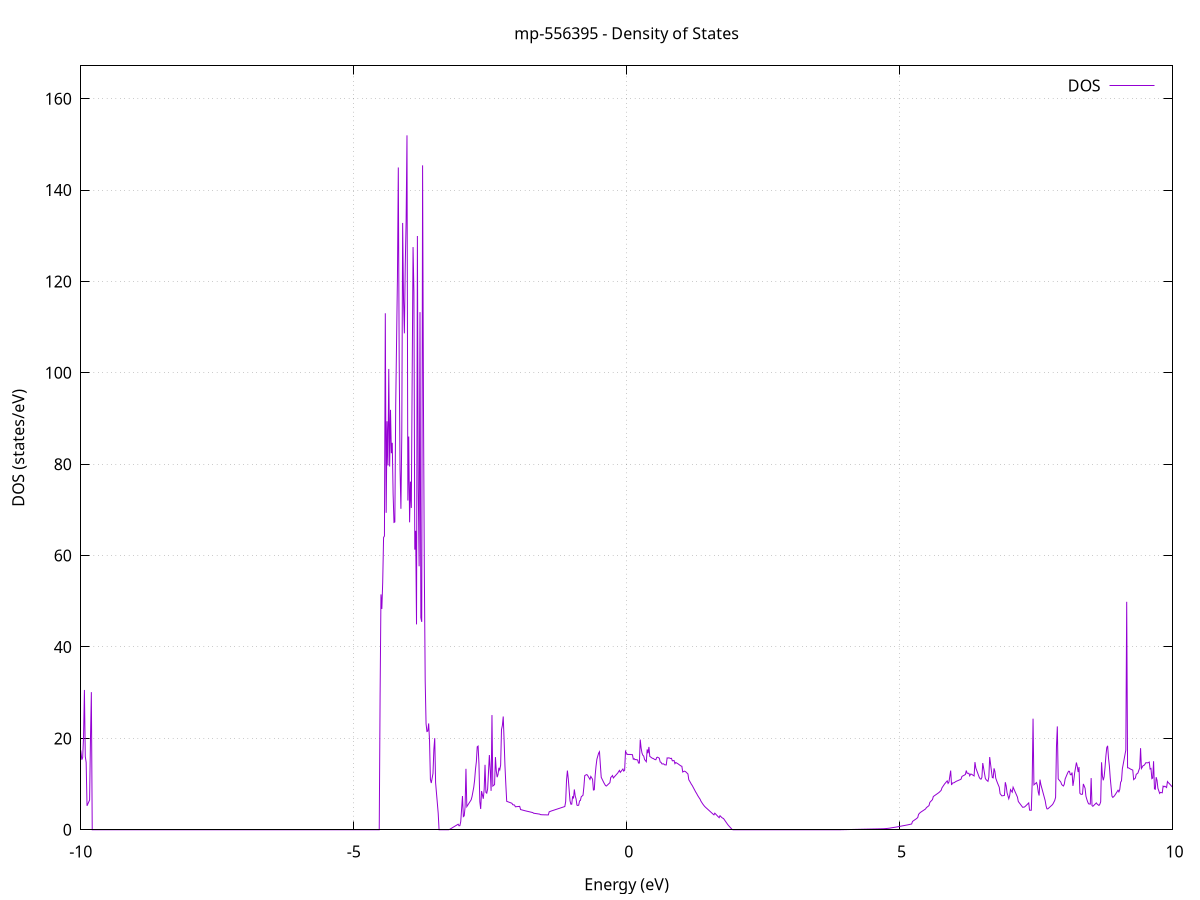 set title 'mp-556395 - Density of States'
set xlabel 'Energy (eV)'
set ylabel 'DOS (states/eV)'
set grid
set xrange [-10:10]
set yrange [0:167.176]
set xzeroaxis lt -1
set terminal png size 800,600
set output 'mp-556395_dos_gnuplot.png'
plot '-' using 1:2 with lines title 'DOS'
-12.602400 0.000000
-12.586500 0.000000
-12.570600 0.000000
-12.554700 0.000000
-12.538900 0.000000
-12.523000 0.000000
-12.507100 0.000000
-12.491200 0.000000
-12.475300 0.000000
-12.459400 0.000000
-12.443500 0.000000
-12.427700 0.000000
-12.411800 0.000000
-12.395900 0.000000
-12.380000 0.000000
-12.364100 0.000000
-12.348200 0.000000
-12.332300 0.000000
-12.316500 0.000000
-12.300600 0.000000
-12.284700 0.000000
-12.268800 0.000000
-12.252900 0.000000
-12.237000 0.000000
-12.221100 0.000000
-12.205300 0.000000
-12.189400 0.000000
-12.173500 0.000000
-12.157600 0.000000
-12.141700 0.000000
-12.125800 0.000000
-12.109900 0.000000
-12.094100 0.000000
-12.078200 0.000000
-12.062300 0.000000
-12.046400 0.000000
-12.030500 0.000000
-12.014600 0.000000
-11.998700 0.000000
-11.982900 0.000000
-11.967000 0.000000
-11.951100 0.000000
-11.935200 0.000000
-11.919300 0.000000
-11.903400 0.000000
-11.887500 0.000000
-11.871700 0.000000
-11.855800 0.000000
-11.839900 0.000000
-11.824000 0.000000
-11.808100 0.000000
-11.792200 0.000000
-11.776300 0.000000
-11.760500 0.000000
-11.744600 0.000000
-11.728700 0.000000
-11.712800 0.000000
-11.696900 0.000000
-11.681000 0.000000
-11.665100 0.000000
-11.649300 0.000000
-11.633400 0.000000
-11.617500 0.000000
-11.601600 0.000000
-11.585700 0.000000
-11.569800 0.000000
-11.553900 0.000000
-11.538100 0.000000
-11.522200 0.000000
-11.506300 0.000000
-11.490400 0.000000
-11.474500 0.000000
-11.458600 0.000000
-11.442700 0.000000
-11.426900 0.000000
-11.411000 0.000000
-11.395100 0.000000
-11.379200 0.000000
-11.363300 0.000000
-11.347400 0.000000
-11.331500 0.000000
-11.315700 0.000000
-11.299800 0.000000
-11.283900 0.000000
-11.268000 0.000000
-11.252100 0.000000
-11.236200 0.000000
-11.220300 0.000000
-11.204500 0.000000
-11.188600 0.000000
-11.172700 0.000000
-11.156800 0.021900
-11.140900 0.262800
-11.125000 0.503600
-11.109100 0.744500
-11.093300 0.985300
-11.077400 1.226200
-11.061500 1.467000
-11.045600 1.707900
-11.029700 1.081800
-11.013800 1.112000
-10.997900 1.326400
-10.982100 1.619000
-10.966200 1.911500
-10.950300 2.204100
-10.934400 2.496700
-10.918500 2.891700
-10.902600 3.442200
-10.886700 3.110000
-10.870900 3.432200
-10.855000 3.754400
-10.839100 4.076700
-10.823200 4.398900
-10.807300 4.721100
-10.791400 4.020200
-10.775500 4.109100
-10.759700 4.197900
-10.743800 4.286800
-10.727900 4.375600
-10.712000 4.464500
-10.696100 4.562600
-10.680200 4.893200
-10.664300 5.686100
-10.648500 6.487800
-10.632600 7.289500
-10.616700 8.091200
-10.600800 8.892900
-10.584900 8.700000
-10.569000 8.163200
-10.553100 8.377800
-10.537300 8.592400
-10.521400 8.806900
-10.505500 9.021500
-10.489600 9.237300
-10.473700 9.461300
-10.457800 10.011100
-10.441900 10.456500
-10.426100 10.901900
-10.410200 11.347300
-10.394300 11.926500
-10.378400 13.045800
-10.362500 15.788300
-10.346600 16.943500
-10.330700 18.138200
-10.314900 18.094500
-10.299000 18.791500
-10.283100 19.489400
-10.267200 21.247800
-10.251300 21.585600
-10.235400 22.505500
-10.219500 23.425300
-10.203700 19.197900
-10.187800 22.631300
-10.171900 23.892200
-10.156000 25.602100
-10.140100 20.900600
-10.124200 25.322700
-10.108300 28.472200
-10.092500 34.049300
-10.076600 25.725900
-10.060700 30.725700
-10.044800 26.131400
-10.028900 25.339500
-10.013000 18.827900
-9.997100 17.077500
-9.981300 15.327100
-9.965400 15.793700
-9.949500 20.290200
-9.933600 30.604500
-9.917700 16.037600
-9.901800 14.755300
-9.885900 5.240900
-9.870100 5.668700
-9.854200 6.096500
-9.838300 6.524300
-9.822400 20.146200
-9.806500 30.126100
-9.790600 0.000000
-9.774700 0.000000
-9.758900 0.000000
-9.743000 0.000000
-9.727100 0.000000
-9.711200 0.000000
-9.695300 0.000000
-9.679400 0.000000
-9.663500 0.000000
-9.647700 0.000000
-9.631800 0.000000
-9.615900 0.000000
-9.600000 0.000000
-9.584100 0.000000
-9.568200 0.000000
-9.552300 0.000000
-9.536500 0.000000
-9.520600 0.000000
-9.504700 0.000000
-9.488800 0.000000
-9.472900 0.000000
-9.457000 0.000000
-9.441100 0.000000
-9.425300 0.000000
-9.409400 0.000000
-9.393500 0.000000
-9.377600 0.000000
-9.361700 0.000000
-9.345800 0.000000
-9.329900 0.000000
-9.314100 0.000000
-9.298200 0.000000
-9.282300 0.000000
-9.266400 0.000000
-9.250500 0.000000
-9.234600 0.000000
-9.218700 0.000000
-9.202900 0.000000
-9.187000 0.000000
-9.171100 0.000000
-9.155200 0.000000
-9.139300 0.000000
-9.123400 0.000000
-9.107500 0.000000
-9.091700 0.000000
-9.075800 0.000000
-9.059900 0.000000
-9.044000 0.000000
-9.028100 0.000000
-9.012200 0.000000
-8.996300 0.000000
-8.980500 0.000000
-8.964600 0.000000
-8.948700 0.000000
-8.932800 0.000000
-8.916900 0.000000
-8.901000 0.000000
-8.885100 0.000000
-8.869300 0.000000
-8.853400 0.000000
-8.837500 0.000000
-8.821600 0.000000
-8.805700 0.000000
-8.789800 0.000000
-8.773900 0.000000
-8.758100 0.000000
-8.742200 0.000000
-8.726300 0.000000
-8.710400 0.000000
-8.694500 0.000000
-8.678600 0.000000
-8.662800 0.000000
-8.646900 0.000000
-8.631000 0.000000
-8.615100 0.000000
-8.599200 0.000000
-8.583300 0.000000
-8.567400 0.000000
-8.551600 0.000000
-8.535700 0.000000
-8.519800 0.000000
-8.503900 0.000000
-8.488000 0.000000
-8.472100 0.000000
-8.456200 0.000000
-8.440400 0.000000
-8.424500 0.000000
-8.408600 0.000000
-8.392700 0.000000
-8.376800 0.000000
-8.360900 0.000000
-8.345000 0.000000
-8.329200 0.000000
-8.313300 0.000000
-8.297400 0.000000
-8.281500 0.000000
-8.265600 0.000000
-8.249700 0.000000
-8.233800 0.000000
-8.218000 0.000000
-8.202100 0.000000
-8.186200 0.000000
-8.170300 0.000000
-8.154400 0.000000
-8.138500 0.000000
-8.122600 0.000000
-8.106800 0.000000
-8.090900 0.000000
-8.075000 0.000000
-8.059100 0.000000
-8.043200 0.000000
-8.027300 0.000000
-8.011400 0.000000
-7.995600 0.000000
-7.979700 0.000000
-7.963800 0.000000
-7.947900 0.000000
-7.932000 0.000000
-7.916100 0.000000
-7.900200 0.000000
-7.884400 0.000000
-7.868500 0.000000
-7.852600 0.000000
-7.836700 0.000000
-7.820800 0.000000
-7.804900 0.000000
-7.789000 0.000000
-7.773200 0.000000
-7.757300 0.000000
-7.741400 0.000000
-7.725500 0.000000
-7.709600 0.000000
-7.693700 0.000000
-7.677800 0.000000
-7.662000 0.000000
-7.646100 0.000000
-7.630200 0.000000
-7.614300 0.000000
-7.598400 0.000000
-7.582500 0.000000
-7.566600 0.000000
-7.550800 0.000000
-7.534900 0.000000
-7.519000 0.000000
-7.503100 0.000000
-7.487200 0.000000
-7.471300 0.000000
-7.455400 0.000000
-7.439600 0.000000
-7.423700 0.000000
-7.407800 0.000000
-7.391900 0.000000
-7.376000 0.000000
-7.360100 0.000000
-7.344200 0.000000
-7.328400 0.000000
-7.312500 0.000000
-7.296600 0.000000
-7.280700 0.000000
-7.264800 0.000000
-7.248900 0.000000
-7.233000 0.000000
-7.217200 0.000000
-7.201300 0.000000
-7.185400 0.000000
-7.169500 0.000000
-7.153600 0.000000
-7.137700 0.000000
-7.121800 0.000000
-7.106000 0.000000
-7.090100 0.000000
-7.074200 0.000000
-7.058300 0.000000
-7.042400 0.000000
-7.026500 0.000000
-7.010600 0.000000
-6.994800 0.000000
-6.978900 0.000000
-6.963000 0.000000
-6.947100 0.000000
-6.931200 0.000000
-6.915300 0.000000
-6.899400 0.000000
-6.883600 0.000000
-6.867700 0.000000
-6.851800 0.000000
-6.835900 0.000000
-6.820000 0.000000
-6.804100 0.000000
-6.788200 0.000000
-6.772400 0.000000
-6.756500 0.000000
-6.740600 0.000000
-6.724700 0.000000
-6.708800 0.000000
-6.692900 0.000000
-6.677000 0.000000
-6.661200 0.000000
-6.645300 0.000000
-6.629400 0.000000
-6.613500 0.000000
-6.597600 0.000000
-6.581700 0.000000
-6.565800 0.000000
-6.550000 0.000000
-6.534100 0.000000
-6.518200 0.000000
-6.502300 0.000000
-6.486400 0.000000
-6.470500 0.000000
-6.454600 0.000000
-6.438800 0.000000
-6.422900 0.000000
-6.407000 0.000000
-6.391100 0.000000
-6.375200 0.000000
-6.359300 0.000000
-6.343400 0.000000
-6.327600 0.000000
-6.311700 0.000000
-6.295800 0.000000
-6.279900 0.000000
-6.264000 0.000000
-6.248100 0.000000
-6.232200 0.000000
-6.216400 0.000000
-6.200500 0.000000
-6.184600 0.000000
-6.168700 0.000000
-6.152800 0.000000
-6.136900 0.000000
-6.121000 0.000000
-6.105200 0.000000
-6.089300 0.000000
-6.073400 0.000000
-6.057500 0.000000
-6.041600 0.000000
-6.025700 0.000000
-6.009800 0.000000
-5.994000 0.000000
-5.978100 0.000000
-5.962200 0.000000
-5.946300 0.000000
-5.930400 0.000000
-5.914500 0.000000
-5.898600 0.000000
-5.882800 0.000000
-5.866900 0.000000
-5.851000 0.000000
-5.835100 0.000000
-5.819200 0.000000
-5.803300 0.000000
-5.787400 0.000000
-5.771600 0.000000
-5.755700 0.000000
-5.739800 0.000000
-5.723900 0.000000
-5.708000 0.000000
-5.692100 0.000000
-5.676200 0.000000
-5.660400 0.000000
-5.644500 0.000000
-5.628600 0.000000
-5.612700 0.000000
-5.596800 0.000000
-5.580900 0.000000
-5.565000 0.000000
-5.549200 0.000000
-5.533300 0.000000
-5.517400 0.000000
-5.501500 0.000000
-5.485600 0.000000
-5.469700 0.000000
-5.453800 0.000000
-5.438000 0.000000
-5.422100 0.000000
-5.406200 0.000000
-5.390300 0.000000
-5.374400 0.000000
-5.358500 0.000000
-5.342600 0.000000
-5.326800 0.000000
-5.310900 0.000000
-5.295000 0.000000
-5.279100 0.000000
-5.263200 0.000000
-5.247300 0.000000
-5.231400 0.000000
-5.215600 0.000000
-5.199700 0.000000
-5.183800 0.000000
-5.167900 0.000000
-5.152000 0.000000
-5.136100 0.000000
-5.120200 0.000000
-5.104400 0.000000
-5.088500 0.000000
-5.072600 0.000000
-5.056700 0.000000
-5.040800 0.000000
-5.024900 0.000000
-5.009000 0.000000
-4.993200 0.000000
-4.977300 0.000000
-4.961400 0.000000
-4.945500 0.000000
-4.929600 0.000000
-4.913700 0.000000
-4.897800 0.000000
-4.882000 0.000000
-4.866100 0.000000
-4.850200 0.000000
-4.834300 0.000000
-4.818400 0.000000
-4.802500 0.000000
-4.786600 0.000000
-4.770800 0.000000
-4.754900 0.000000
-4.739000 0.000000
-4.723100 0.000000
-4.707200 0.000000
-4.691300 0.000000
-4.675400 0.000000
-4.659600 0.000000
-4.643700 0.000000
-4.627800 0.000000
-4.611900 0.000000
-4.596000 0.000000
-4.580100 0.000000
-4.564200 0.000000
-4.548400 0.000000
-4.532500 0.000000
-4.516600 29.543800
-4.500700 51.513100
-4.484800 48.333000
-4.468900 54.145800
-4.453000 63.972800
-4.437200 64.285600
-4.421300 113.029400
-4.405400 69.367500
-4.389500 89.404200
-4.373600 79.731400
-4.357700 100.847600
-4.341800 79.488000
-4.326000 91.899800
-4.310100 82.411500
-4.294200 84.688600
-4.278300 73.492000
-4.262400 67.260600
-4.246500 67.363300
-4.230600 92.871400
-4.214800 106.929200
-4.198900 120.874500
-4.183000 144.947800
-4.167100 103.325100
-4.151200 78.815900
-4.135300 70.246200
-4.119400 86.509400
-4.103600 132.800100
-4.087700 116.105800
-4.071800 108.650700
-4.055900 123.466600
-4.040000 133.264700
-4.024100 151.978600
-4.008200 72.056800
-3.992400 86.060800
-3.976500 67.288700
-3.960600 76.187400
-3.944700 70.441600
-3.928800 99.712800
-3.912900 127.527800
-3.897100 117.649400
-3.881200 61.302800
-3.865300 65.420300
-3.849400 44.950600
-3.833500 129.946200
-3.817600 74.752700
-3.801700 57.662700
-3.785900 113.286500
-3.770000 46.400700
-3.754100 45.496000
-3.738200 145.403100
-3.722300 93.017900
-3.706400 56.596100
-3.690500 32.537500
-3.674700 23.210600
-3.658800 21.505600
-3.642900 21.597100
-3.627000 23.271500
-3.611100 19.552300
-3.595200 11.007800
-3.579300 10.228300
-3.563500 11.282900
-3.547600 12.337500
-3.531700 17.601600
-3.515800 20.056300
-3.499900 10.274000
-3.484000 8.053200
-3.468100 5.832500
-3.452300 3.611700
-3.436400 0.000000
-3.420500 0.000000
-3.404600 0.000000
-3.388700 0.000000
-3.372800 0.000000
-3.356900 0.000000
-3.341100 0.000000
-3.325200 0.000000
-3.309300 0.000000
-3.293400 0.000000
-3.277500 0.000000
-3.261600 0.000000
-3.245700 0.068500
-3.229900 0.183100
-3.214000 0.297700
-3.198100 0.412400
-3.182200 0.527000
-3.166300 0.641700
-3.150400 0.756300
-3.134500 0.870900
-3.118700 0.985600
-3.102800 1.100200
-3.086900 1.214900
-3.071000 0.875600
-3.055100 0.903900
-3.039200 1.796600
-3.023300 4.589800
-3.007500 7.383000
-2.991600 2.882100
-2.975700 3.050500
-2.959800 4.989000
-2.943900 13.346600
-2.928000 5.061800
-2.912100 5.361300
-2.896300 5.660800
-2.880400 5.960300
-2.864500 6.259800
-2.848600 6.559400
-2.832700 7.260700
-2.816800 8.284100
-2.800900 9.307400
-2.785100 10.864200
-2.769200 13.240900
-2.753300 14.896800
-2.737400 18.164100
-2.721500 18.317900
-2.705600 14.435100
-2.689700 6.133600
-2.673900 4.549600
-2.658000 8.465100
-2.642100 7.626200
-2.626200 6.787300
-2.610300 8.866400
-2.594400 14.221400
-2.578500 8.195300
-2.562700 8.010100
-2.546800 8.924600
-2.530900 12.638500
-2.515000 16.352500
-2.499100 13.079800
-2.483200 8.511200
-2.467300 25.108000
-2.451500 9.567000
-2.435600 9.731500
-2.419700 9.877100
-2.403800 15.903200
-2.387900 12.871500
-2.372000 11.509900
-2.356100 12.130000
-2.340300 13.556500
-2.324400 13.089000
-2.308500 14.135400
-2.292600 21.945300
-2.276700 22.817500
-2.260800 24.793700
-2.244900 19.532900
-2.229100 13.971900
-2.213200 9.899600
-2.197300 6.227200
-2.181400 6.155800
-2.165500 6.084300
-2.149600 6.012800
-2.133700 5.941400
-2.117900 5.869900
-2.102000 5.798400
-2.086100 5.482100
-2.070200 5.446700
-2.054300 5.411300
-2.038400 5.030400
-2.022500 5.049700
-2.006700 5.069000
-1.990800 5.088300
-1.974900 5.107600
-1.959000 5.126900
-1.943100 4.426100
-1.927200 4.375000
-1.911300 4.323800
-1.895500 4.272700
-1.879600 4.221500
-1.863700 4.170400
-1.847800 4.124200
-1.831900 4.079400
-1.816000 4.034600
-1.800100 3.989800
-1.784300 3.945000
-1.768400 3.900300
-1.752500 3.855500
-1.736600 3.810700
-1.720700 3.765900
-1.704800 3.623800
-1.688900 3.595300
-1.673100 3.566900
-1.657200 3.538500
-1.641300 3.510100
-1.625400 3.481600
-1.609500 3.453200
-1.593600 3.424800
-1.577700 3.313500
-1.561900 3.298700
-1.546000 3.284600
-1.530100 3.279800
-1.514200 3.275100
-1.498300 3.270400
-1.482400 3.265600
-1.466500 3.260900
-1.450700 3.256200
-1.434800 3.251400
-1.418900 3.927200
-1.403000 4.001100
-1.387100 4.077500
-1.371200 4.145600
-1.355300 4.208400
-1.339500 4.271200
-1.323600 4.334000
-1.307700 4.396800
-1.291800 4.459600
-1.275900 4.522400
-1.260000 4.585200
-1.244100 4.648000
-1.228300 4.710800
-1.212400 4.773600
-1.196500 4.836400
-1.180600 4.899200
-1.164700 4.962000
-1.148800 5.024800
-1.132900 5.087600
-1.117100 6.149500
-1.101200 10.891700
-1.085300 12.955300
-1.069400 11.189500
-1.053500 8.766000
-1.037600 6.342600
-1.021700 5.593900
-1.005900 5.603200
-0.990000 7.324000
-0.974100 6.858900
-0.958200 8.820200
-0.942300 7.409600
-0.926400 6.743200
-0.910500 5.392800
-0.894700 5.317000
-0.878800 5.379200
-0.862900 6.309100
-0.847000 6.424600
-0.831100 7.249700
-0.815200 7.389600
-0.799300 7.561300
-0.783500 9.372200
-0.767600 11.852200
-0.751700 11.962200
-0.735800 12.072300
-0.719900 11.994000
-0.704000 11.664600
-0.688100 11.341800
-0.672300 11.019000
-0.656400 11.680100
-0.640500 11.370100
-0.624600 11.060000
-0.608700 8.702000
-0.592800 8.762500
-0.576900 11.847200
-0.561100 13.902100
-0.545200 15.439900
-0.529300 16.101500
-0.513400 16.763100
-0.497500 17.083000
-0.481600 14.202300
-0.465700 11.483400
-0.449900 11.093100
-0.434000 10.702900
-0.418100 10.312600
-0.402200 9.970800
-0.386300 9.664600
-0.370400 9.576600
-0.354500 9.759100
-0.338700 9.941500
-0.322800 10.124000
-0.306900 10.303000
-0.291000 11.453300
-0.275100 11.637600
-0.259200 11.873400
-0.243300 11.342100
-0.227500 11.555800
-0.211600 11.769400
-0.195700 11.983100
-0.179800 12.196800
-0.163900 12.410400
-0.148000 12.710400
-0.132100 12.989300
-0.116300 12.565800
-0.100400 12.809200
-0.084500 13.052500
-0.068600 13.295900
-0.052700 12.840500
-0.036800 13.049300
-0.020900 17.180900
-0.005100 16.834700
0.010800 16.488500
0.026700 16.504700
0.042600 16.469900
0.058500 16.497000
0.074400 16.475600
0.090300 16.454300
0.106100 16.432900
0.122000 15.448100
0.137900 15.555200
0.153800 15.331500
0.169700 15.384300
0.185600 15.307700
0.201500 15.283300
0.217300 14.608700
0.233200 14.611300
0.249100 19.736200
0.265000 17.887700
0.280900 16.801500
0.296800 16.313900
0.312700 16.126600
0.328500 15.378700
0.344400 15.135700
0.360300 14.892600
0.376200 17.586900
0.392100 16.753800
0.408000 18.134500
0.423900 16.064400
0.439700 15.924100
0.455600 15.783900
0.471500 15.643600
0.487400 15.609800
0.503300 15.466700
0.519200 15.364600
0.535100 15.329200
0.550900 15.812900
0.566800 15.889000
0.582700 15.775400
0.598600 15.661800
0.614500 14.829700
0.630400 14.759900
0.646300 14.423300
0.662100 14.405300
0.678000 14.424700
0.693900 14.228000
0.709800 14.206200
0.725700 14.184500
0.741600 15.729700
0.757500 15.693700
0.773300 15.751200
0.789200 15.675500
0.805100 15.593500
0.821000 15.641200
0.836900 15.092000
0.852800 15.125800
0.868600 15.159500
0.884500 14.470500
0.900400 14.730300
0.916300 14.610800
0.932200 14.499900
0.948100 14.374600
0.964000 14.226000
0.979800 14.091100
0.995700 13.957600
1.011600 13.900600
1.027500 12.639700
1.043400 12.751500
1.059300 12.829700
1.075200 12.747300
1.091000 12.591400
1.106900 12.400100
1.122800 12.219000
1.138700 10.940700
1.154600 10.635300
1.170500 10.292900
1.186400 9.949900
1.202200 9.680700
1.218100 9.319400
1.234000 8.961300
1.249900 8.603100
1.265800 8.245000
1.281700 7.950200
1.297600 7.583900
1.313400 7.271300
1.329300 6.973900
1.345200 6.695300
1.361100 6.267000
1.377000 5.970000
1.392900 5.672900
1.408800 5.416900
1.424600 5.173400
1.440500 4.974000
1.456400 4.801800
1.472300 4.629700
1.488200 4.457500
1.504100 4.285300
1.520000 4.113200
1.535800 3.941000
1.551700 3.768800
1.567600 3.596700
1.583500 3.424500
1.599400 3.265400
1.615300 3.630500
1.631200 3.431700
1.647000 3.232900
1.662900 3.034200
1.678800 2.835400
1.694700 2.643500
1.710600 3.078000
1.726500 2.882300
1.742400 2.689600
1.758200 2.553200
1.774100 2.474800
1.790000 2.203200
1.805900 1.931700
1.821800 1.660100
1.837700 1.388500
1.853600 1.116900
1.869400 0.891300
1.885300 0.684100
1.901200 0.476900
1.917100 0.269600
1.933000 0.062400
1.948900 0.000000
1.964800 0.000000
1.980600 0.000000
1.996500 0.000000
2.012400 0.000000
2.028300 0.000000
2.044200 0.000000
2.060100 0.000000
2.076000 0.000000
2.091800 0.000000
2.107700 0.000000
2.123600 0.000000
2.139500 0.000000
2.155400 0.000000
2.171300 0.000000
2.187200 0.000000
2.203000 0.000000
2.218900 0.000000
2.234800 0.000000
2.250700 0.000000
2.266600 0.000000
2.282500 0.000000
2.298400 0.000000
2.314200 0.000000
2.330100 0.000000
2.346000 0.000000
2.361900 0.000000
2.377800 0.000000
2.393700 0.000000
2.409600 0.000000
2.425400 0.000000
2.441300 0.000000
2.457200 0.000000
2.473100 0.000000
2.489000 0.000000
2.504900 0.000000
2.520800 0.000000
2.536600 0.000000
2.552500 0.000000
2.568400 0.000000
2.584300 0.000000
2.600200 0.000000
2.616100 0.000000
2.632000 0.000000
2.647800 0.000000
2.663700 0.000000
2.679600 0.000000
2.695500 0.000000
2.711400 0.000000
2.727300 0.000000
2.743200 0.000000
2.759000 0.000000
2.774900 0.000000
2.790800 0.000000
2.806700 0.000000
2.822600 0.000000
2.838500 0.000000
2.854400 0.000000
2.870200 0.000000
2.886100 0.000000
2.902000 0.000000
2.917900 0.000000
2.933800 0.000000
2.949700 0.000000
2.965600 0.000000
2.981400 0.000000
2.997300 0.000000
3.013200 0.000000
3.029100 0.000000
3.045000 0.000000
3.060900 0.000000
3.076800 0.000000
3.092600 0.000000
3.108500 0.000000
3.124400 0.000000
3.140300 0.000000
3.156200 0.000000
3.172100 0.000000
3.188000 0.000000
3.203800 0.000000
3.219700 0.000000
3.235600 0.000000
3.251500 0.000000
3.267400 0.000000
3.283300 0.000000
3.299200 0.000000
3.315000 0.000000
3.330900 0.000000
3.346800 0.000000
3.362700 0.000000
3.378600 0.000000
3.394500 0.000000
3.410400 0.000000
3.426200 0.000000
3.442100 0.000000
3.458000 0.000000
3.473900 0.000000
3.489800 0.000000
3.505700 0.000000
3.521600 0.000000
3.537400 0.000000
3.553300 0.000000
3.569200 0.000000
3.585100 0.000000
3.601000 0.000000
3.616900 0.000000
3.632800 0.000000
3.648600 0.000000
3.664500 0.000000
3.680400 0.000000
3.696300 0.000000
3.712200 0.000000
3.728100 0.000000
3.744000 0.000000
3.759800 0.000000
3.775700 0.000000
3.791600 0.000000
3.807500 0.000000
3.823400 0.000000
3.839300 0.000000
3.855200 0.000000
3.871000 0.000000
3.886900 0.000000
3.902800 0.002400
3.918700 0.006800
3.934600 0.011200
3.950500 0.015600
3.966400 0.020000
3.982200 0.024400
3.998100 0.028800
4.014000 0.033300
4.029900 0.037700
4.045800 0.042100
4.061700 0.046500
4.077600 0.050900
4.093400 0.055300
4.109300 0.059700
4.125200 0.064100
4.141100 0.068500
4.157000 0.072900
4.172900 0.077300
4.188800 0.081700
4.204600 0.086100
4.220500 0.090500
4.236400 0.094900
4.252300 0.099400
4.268200 0.103800
4.284100 0.108200
4.300000 0.112600
4.315800 0.117000
4.331700 0.121400
4.347600 0.125800
4.363500 0.130200
4.379400 0.134600
4.395300 0.139000
4.411200 0.143400
4.427000 0.147800
4.442900 0.152200
4.458800 0.156600
4.474700 0.161000
4.490600 0.165400
4.506500 0.169900
4.522400 0.174300
4.538200 0.178700
4.554100 0.183100
4.570000 0.187500
4.585900 0.191900
4.601800 0.196300
4.617700 0.200700
4.633600 0.205100
4.649400 0.209500
4.665300 0.213900
4.681200 0.218300
4.697100 0.222700
4.713000 0.230900
4.728900 0.246500
4.744800 0.262200
4.760600 0.277900
4.776500 0.296700
4.792400 0.320000
4.808300 0.343400
4.824200 0.366700
4.840100 0.408500
4.856000 0.438700
4.871800 0.468800
4.887700 0.499000
4.903600 0.529200
4.919500 0.559400
4.935400 0.589600
4.951300 0.622400
4.967200 0.658700
4.983000 0.695100
4.998900 0.731400
5.014800 0.767700
5.030700 0.804000
5.046600 0.840400
5.062500 0.876700
5.078400 0.913000
5.094200 0.949400
5.110100 0.985700
5.126000 1.022000
5.141900 1.058300
5.157800 1.098100
5.173700 1.140600
5.189600 1.183000
5.205400 1.225500
5.221300 1.267900
5.237200 1.828400
5.253100 1.960100
5.269000 2.095200
5.284900 2.230300
5.300800 2.359400
5.316600 2.514300
5.332500 2.669300
5.348400 3.380900
5.364300 3.595800
5.380200 3.787000
5.396100 3.913900
5.412000 4.040700
5.427800 4.167600
5.443700 4.294500
5.459600 4.421400
5.475500 4.548200
5.491400 4.843900
5.507300 4.994100
5.523200 5.144200
5.539000 5.294300
5.554900 5.998100
5.570800 6.199200
5.586700 6.400400
5.602600 6.601600
5.618500 7.283500
5.634400 7.417100
5.650200 7.550700
5.666100 7.684400
5.682000 7.818000
5.697900 7.951600
5.713800 8.085300
5.729700 8.240300
5.745500 8.433900
5.761400 8.624200
5.777300 9.187400
5.793200 9.467900
5.809100 9.748300
5.825000 10.030600
5.840900 10.254800
5.856700 10.478900
5.872600 10.703000
5.888500 10.138700
5.904400 10.439000
5.920300 11.696400
5.936200 12.953800
5.952100 9.798900
5.967900 10.213500
5.983800 10.258800
5.999700 10.301500
6.015600 10.437600
6.031500 10.560800
6.047400 10.652900
6.063300 10.732100
6.079100 10.814400
6.095000 10.896800
6.110900 10.979100
6.126800 11.087000
6.142700 11.676200
6.158600 11.782000
6.174500 11.870200
6.190300 11.990300
6.206200 12.110300
6.222100 12.963100
6.238000 12.371100
6.253900 12.362000
6.269800 12.352900
6.285700 11.805100
6.301500 12.188600
6.317400 12.162700
6.333300 12.036800
6.349200 11.910800
6.365100 11.784800
6.381000 14.805400
6.396900 13.534600
6.412700 13.012700
6.428600 12.490800
6.444500 11.968900
6.460400 11.446900
6.476300 11.165700
6.492200 11.072300
6.508100 11.465700
6.523900 14.603700
6.539800 13.494600
6.555700 12.358800
6.571600 11.223000
6.587500 10.932600
6.603400 10.766400
6.619300 10.600200
6.635100 11.511200
6.651000 15.912900
6.666900 14.396200
6.682800 12.879400
6.698700 11.429100
6.714600 11.355000
6.730500 13.440800
6.746300 12.772700
6.762200 11.288100
6.778100 10.742400
6.794000 10.238400
6.809900 9.780600
6.825800 9.322800
6.841700 7.899000
6.857500 7.662000
6.873400 7.425000
6.889300 7.442400
6.905200 7.480700
6.921100 7.524200
6.937000 10.406600
6.952900 9.620000
6.968700 8.128200
6.984600 7.456900
7.000500 6.785600
7.016400 7.431000
7.032300 8.789800
7.048200 8.509500
7.064100 8.229200
7.079900 9.317300
7.095800 8.883200
7.111700 8.449100
7.127600 8.015000
7.143500 7.580900
7.159400 7.146800
7.175300 6.186600
7.191100 5.934200
7.207000 5.681700
7.222900 5.429200
7.238800 5.176800
7.254700 4.924300
7.270600 4.941900
7.286500 4.972100
7.302300 5.117200
7.318200 5.307200
7.334100 5.497200
7.350000 5.687300
7.365900 5.877300
7.381800 4.286800
7.397700 4.281400
7.413500 4.276000
7.429400 10.338300
7.445300 24.317300
7.461200 9.833000
7.477100 9.998600
7.493000 10.164100
7.508900 10.329700
7.524700 9.682700
7.540600 8.269700
7.556500 7.493300
7.572400 10.979000
7.588300 9.896900
7.604200 9.191700
7.620100 8.486600
7.635900 7.781500
7.651800 7.076300
7.667700 6.371200
7.683600 5.233600
7.699500 4.593700
7.715400 4.570900
7.731300 4.742200
7.747100 4.913500
7.763000 5.084700
7.778900 5.256000
7.794800 5.427300
7.810700 5.667900
7.826600 6.042300
7.842500 6.416800
7.858300 7.101100
7.874200 18.199300
7.890100 22.619000
7.906000 11.138300
7.921900 10.903900
7.937800 10.669600
7.953700 10.435200
7.969500 9.911100
7.985400 9.721000
8.001300 9.575600
8.017200 9.959500
8.033100 11.113600
8.049000 11.573900
8.064900 12.034200
8.080700 12.469700
8.096600 12.811800
8.112500 12.785100
8.128400 12.054100
8.144300 12.043900
8.160200 12.526800
8.176100 9.605700
8.191900 10.843800
8.207800 12.479300
8.223700 13.598600
8.239600 14.717800
8.255500 13.879300
8.271400 12.628300
8.287300 13.734200
8.303100 8.003100
8.319000 7.796800
8.334900 7.752700
8.350800 7.791300
8.366700 10.031800
8.382600 9.565100
8.398500 9.098500
8.414300 7.341800
8.430200 6.681500
8.446100 6.115800
8.462000 5.686100
8.477900 5.646700
8.493800 5.607300
8.509700 11.313900
8.525500 5.296500
8.541400 5.138300
8.557300 5.320600
8.573200 5.507400
8.589100 5.694100
8.605000 5.880800
8.620900 5.609500
8.636700 5.466800
8.652600 5.324100
8.668500 5.577100
8.684400 6.122100
8.700300 14.766500
8.716200 11.738300
8.732100 10.834700
8.747900 11.642800
8.763800 13.598700
8.779700 16.144200
8.795600 17.960300
8.811500 18.373800
8.827400 15.725300
8.843300 14.018200
8.859100 11.390400
8.875000 9.348500
8.890900 7.363400
8.906800 7.083800
8.922700 7.249400
8.938600 7.454000
8.954500 7.753700
8.970300 8.053300
8.986200 8.353000
9.002100 8.652600
9.018000 8.303700
9.033900 8.816500
9.049800 10.390700
9.065700 10.718600
9.081500 13.346400
9.097400 14.374100
9.113300 15.401700
9.129200 16.429300
9.145100 17.457000
9.161000 49.894900
9.176900 13.563300
9.192700 13.557300
9.208600 13.444300
9.224500 13.331400
9.240400 13.227500
9.256300 13.144500
9.272200 13.061600
9.288100 10.976300
9.303900 11.152200
9.319800 11.307600
9.335700 12.145900
9.351600 12.268100
9.367500 12.440400
9.383400 13.044500
9.399300 13.540500
9.415100 17.856700
9.431000 13.415100
9.446900 13.725300
9.462800 14.054700
9.478700 14.096900
9.494600 14.329400
9.510500 14.665900
9.526300 14.663100
9.542200 14.646400
9.558100 14.695700
9.574000 14.821900
9.589900 13.305600
9.605800 13.415400
9.621700 11.182700
9.637500 11.324000
9.653400 15.000500
9.669300 8.952600
9.685200 8.869500
9.701100 11.506300
9.717000 10.794300
9.732900 9.095200
9.748700 8.534700
9.764600 7.954400
9.780500 8.181600
9.796400 8.135300
9.812300 8.088900
9.828200 9.555700
9.844100 9.402800
9.859900 9.536700
9.875800 9.391300
9.891700 9.245800
9.907600 10.553900
9.923500 10.309900
9.939400 10.140500
9.955300 9.923200
9.971100 9.705900
9.987000 9.488600
10.002900 9.271300
10.018800 9.137400
10.034700 9.082800
10.050600 9.028200
10.066500 8.398200
10.082300 8.373700
10.098200 8.349300
10.114100 8.425500
10.130000 8.503100
10.145900 8.580600
10.161800 8.906000
10.177700 8.978800
10.193500 10.021400
10.209400 9.988000
10.225300 9.983400
10.241200 9.978900
10.257100 9.974300
10.273000 9.969800
10.288900 9.965200
10.304700 9.960700
10.320600 15.722100
10.336500 9.180500
10.352400 10.372200
10.368300 10.398700
10.384200 10.425300
10.400100 10.142200
10.415900 9.987000
10.431800 9.986600
10.447700 11.409400
10.463600 11.521400
10.479500 11.607800
10.495400 11.609500
10.511200 11.611100
10.527100 11.612800
10.543000 12.839700
10.558900 10.613500
10.574800 14.373400
10.590700 13.190600
10.606600 12.007900
10.622400 10.811100
10.638300 11.925400
10.654200 10.918500
10.670100 11.985200
10.686000 10.655000
10.701900 9.324800
10.717800 11.977400
10.733600 9.528600
10.749500 7.438500
10.765400 5.856500
10.781300 5.123200
10.797200 5.078600
10.813100 5.034000
10.829000 4.989400
10.844800 4.944900
10.860700 4.900300
10.876600 5.652400
10.892500 6.014300
10.908400 6.105000
10.924300 6.036700
10.940200 5.968500
10.956000 5.900300
10.971900 5.832100
10.987800 9.978700
11.003700 9.112100
11.019600 8.245500
11.035500 7.378900
11.051400 6.861300
11.067200 6.734000
11.083100 6.599800
11.099000 7.880400
11.114900 7.893300
11.130800 7.906200
11.146700 7.919100
11.162600 7.932100
11.178400 7.945000
11.194300 8.211000
11.210200 8.431800
11.226100 8.652500
11.242000 6.134500
11.257900 7.903400
11.273800 8.010800
11.289600 8.118200
11.305500 8.232500
11.321400 8.502900
11.337300 8.773300
11.353200 9.043700
11.369100 7.096900
11.385000 7.193000
11.400800 6.846700
11.416700 4.856300
11.432600 4.793300
11.448500 4.730300
11.464400 4.755200
11.480300 4.795400
11.496200 4.835600
11.512000 4.875700
11.527900 4.915900
11.543800 4.956100
11.559700 4.996200
11.575600 5.036400
11.591500 5.076600
11.607400 5.116700
11.623200 5.156900
11.639100 3.710300
11.655000 4.402800
11.670900 5.478200
11.686800 6.544300
11.702700 6.423400
11.718600 6.302500
11.734400 6.181700
11.750300 6.060800
11.766200 5.946700
11.782100 5.844300
11.798000 6.292600
11.813900 6.587600
11.829800 6.882700
11.845600 7.177700
11.861500 6.625300
11.877400 7.736500
11.893300 8.937000
11.909200 7.399900
11.925100 8.188200
11.941000 8.976400
11.956800 9.764600
11.972700 8.428300
11.988600 7.499400
12.004500 6.570600
12.020400 5.842200
12.036300 6.204600
12.052200 6.740800
12.068000 7.276900
12.083900 7.813100
12.099800 9.355000
12.115700 12.081600
12.131600 12.445500
12.147500 8.391600
12.163400 8.229100
12.179200 11.526300
12.195100 11.663600
12.211000 12.725100
12.226900 7.642500
12.242800 7.455400
12.258700 7.268400
12.274600 7.114400
12.290400 7.017400
12.306300 6.920400
12.322200 6.313400
12.338100 6.224300
12.354000 6.864600
12.369900 7.103100
12.385800 7.341600
12.401600 7.580100
12.417500 7.818600
12.433400 8.057000
12.449300 8.295500
12.465200 8.534000
12.481100 8.772500
12.497000 7.015400
12.512800 6.972700
12.528700 6.943600
12.544600 6.978800
12.560500 7.014100
12.576400 7.049300
12.592300 7.084600
12.608200 7.119800
12.624000 7.155000
12.639900 7.206200
12.655800 7.346600
12.671700 7.487000
12.687600 11.729400
12.703500 10.623200
12.719400 9.517100
12.735200 10.113700
12.751100 9.069800
12.767000 9.133200
12.782900 11.720200
12.798800 17.467600
12.814700 10.218100
12.830600 10.161300
12.846400 10.144900
12.862300 10.128400
12.878200 10.133200
12.894100 10.151200
12.910000 11.941400
12.925900 13.033300
12.941800 14.134400
12.957600 15.236500
12.973500 11.096900
12.989400 11.020600
13.005300 10.944300
13.021200 10.879100
13.037100 11.321700
13.053000 11.411800
13.068800 11.919000
13.084700 16.670000
13.100600 15.176500
13.116500 12.658200
13.132400 12.030800
13.148300 10.092800
13.164200 10.171200
13.180000 8.764800
13.195900 9.404800
13.211800 10.120300
13.227700 11.108700
13.243600 8.470200
13.259500 8.935300
13.275400 9.400400
13.291200 9.865400
13.307100 6.390200
13.323000 6.592900
13.338900 6.860300
13.354800 7.127700
13.370700 7.395200
13.386600 7.662600
13.402400 7.930000
13.418300 6.719100
13.434200 8.445700
13.450100 7.619700
13.466000 6.826800
13.481900 8.571800
13.497800 11.363800
13.513600 5.596300
13.529500 5.676200
13.545400 5.756000
13.561300 5.847200
13.577200 5.938900
13.593100 6.030600
13.609000 6.122400
13.624800 276.669100
13.640700 5.312100
13.656600 5.427700
13.672500 5.543300
13.688400 5.658900
13.704300 5.778000
13.720200 6.400200
13.736000 7.022500
13.751900 7.965900
13.767800 8.610000
13.783700 4.658400
13.799600 4.889300
13.815500 5.120300
13.831400 5.351300
13.847200 5.582300
13.863100 16.209300
13.879000 5.124500
13.894900 5.002100
13.910800 4.890300
13.926700 4.779700
13.942600 4.669100
13.958400 4.561100
13.974300 4.464800
13.990200 4.370700
14.006100 4.280300
14.022000 4.189800
14.037900 4.099400
14.053800 4.036900
14.069600 4.036100
14.085500 4.153200
14.101400 4.542000
14.117300 5.603100
14.133200 6.022200
14.149100 6.083900
14.165000 6.145600
14.180800 6.207300
14.196700 6.269000
14.212600 6.330700
14.228500 6.392400
14.244400 6.454100
14.260300 5.261800
14.276200 6.997900
14.292000 8.002200
14.307900 8.645500
14.323800 8.663400
14.339700 8.681300
14.355600 9.247800
14.371500 9.290900
14.387400 9.342100
14.403200 9.399600
14.419100 9.457100
14.435000 10.918500
14.450900 10.981500
14.466800 11.044600
14.482700 11.152100
14.498600 11.328900
14.514400 11.506800
14.530300 11.384800
14.546200 11.012000
14.562100 11.607800
14.578000 11.230700
14.593900 10.549600
14.609800 11.702700
14.625600 11.352900
14.641500 11.041200
14.657400 11.057800
14.673300 10.997700
14.689200 12.225300
14.705100 11.905400
14.721000 10.938700
14.736800 11.038800
14.752700 11.819500
14.768600 12.187900
14.784500 12.606000
14.800400 12.927900
14.816300 12.881700
14.832200 12.698300
14.848000 13.227700
14.863900 12.877700
14.879800 12.499000
14.895700 11.352000
14.911600 11.336500
14.927500 11.321000
14.943400 11.305500
14.959200 11.290000
14.975100 11.275600
14.991000 11.272000
15.006900 11.270700
15.022800 11.269500
15.038700 11.274600
15.054600 12.100300
15.070400 12.578000
15.086300 13.055700
15.102200 14.197500
15.118100 14.655900
15.134000 10.987100
15.149900 11.382200
15.165800 11.777400
15.181600 12.358400
15.197500 13.839400
15.213400 14.445800
15.229300 11.653500
15.245200 11.412100
15.261100 12.190900
15.277000 11.956200
15.292800 11.763100
15.308700 11.654400
15.324600 11.772400
15.340500 11.903300
15.356400 12.546600
15.372300 13.189900
15.388100 13.833200
15.404000 9.897300
15.419900 9.102300
15.435800 8.307200
15.451700 14.506900
15.467600 28.627900
15.483500 19.202000
15.499300 6.358600
15.515200 6.635700
15.531100 7.181000
15.547000 11.617800
15.562900 11.052700
15.578800 10.487700
15.594700 9.922700
15.610500 10.238700
15.626400 9.784700
15.642300 9.339800
15.658200 9.329000
15.674100 9.400500
15.690000 9.472000
15.705900 9.541000
15.721700 9.455800
15.737600 9.370600
15.753500 9.285400
15.769400 9.200200
15.785300 13.077500
15.801200 7.831300
15.817100 8.264500
15.832900 8.697600
15.848800 4.930000
15.864700 4.929500
15.880600 4.919900
15.896500 4.909700
15.912400 4.890100
15.928300 4.860200
15.944100 4.816500
15.960000 4.766300
15.975900 4.716100
15.991800 4.666000
16.007700 4.615800
16.023600 4.565600
16.039500 4.515400
16.055300 5.779300
16.071200 5.934300
16.087100 6.170300
16.103000 6.406300
16.118900 6.642300
16.134800 6.878300
16.150700 7.114300
16.166500 7.350300
16.182400 7.586300
16.198300 7.890800
16.214200 7.716000
16.230100 8.043500
16.246000 8.098500
16.261900 7.732400
16.277700 7.366400
16.293600 7.000400
16.309500 6.654900
16.325400 6.311200
16.341300 5.967500
16.357200 5.623900
16.373100 4.873200
16.388900 4.955200
16.404800 5.037200
16.420700 5.119100
16.436600 5.201100
16.452500 5.283100
16.468400 5.365000
16.484300 27.970200
16.500100 7.354100
16.516000 7.208200
16.531900 7.062400
16.547800 7.088500
16.563700 7.680000
16.579600 8.647500
16.595500 9.758600
16.611300 11.061600
16.627200 12.398900
16.643100 14.163000
16.659000 13.228500
16.674900 11.306400
16.690800 11.976200
16.706700 10.711500
16.722500 9.731800
16.738400 10.103500
16.754300 10.608500
16.770200 11.113500
16.786100 11.942400
16.802000 10.313600
16.817900 9.901100
16.833700 8.961900
16.849600 8.744800
16.865500 8.581200
16.881400 8.396600
16.897300 8.148800
16.913200 7.900900
16.929100 7.653100
16.944900 7.394400
16.960800 7.114900
16.976700 6.834300
16.992600 6.527700
17.008500 6.230300
17.024400 5.939800
17.040300 5.649200
17.056100 5.377100
17.072000 7.897100
17.087900 4.676000
17.103800 12.540500
17.119700 3.917700
17.135600 3.744600
17.151500 5.486500
17.167300 3.029700
17.183200 2.889000
17.199100 2.748300
17.215000 2.607600
17.230900 2.466900
17.246800 2.326200
17.262700 2.185500
17.278500 2.044800
17.294400 1.904100
17.310300 2.589200
17.326200 3.351500
17.342100 1.190200
17.358000 1.084700
17.373900 0.979300
17.389700 0.896400
17.405600 1.386300
17.421500 2.258000
17.437400 0.405500
17.453300 0.377900
17.469200 0.350400
17.485100 0.322800
17.500900 0.295200
17.516800 0.267600
17.532700 0.240100
17.548600 0.212500
17.564500 0.184900
17.580400 0.157300
17.596300 0.132400
17.612100 0.116000
17.628000 0.099600
17.643900 0.083200
17.659800 0.066800
17.675700 0.050400
17.691600 0.034000
17.707500 0.017600
17.723300 0.001200
17.739200 0.000000
17.755100 0.000000
17.771000 0.000000
17.786900 0.000000
17.802800 0.000000
17.818700 0.000000
17.834500 0.000000
17.850400 0.000000
17.866300 0.000000
17.882200 0.000000
17.898100 0.000000
17.914000 0.000000
17.929900 0.000000
17.945700 0.000000
17.961600 0.000000
17.977500 0.000000
17.993400 0.000000
18.009300 0.000000
18.025200 0.000000
18.041100 0.000000
18.056900 0.000000
18.072800 0.000000
18.088700 0.000000
18.104600 0.000000
18.120500 0.000000
18.136400 0.000000
18.152300 0.000000
18.168100 0.000000
18.184000 0.000000
18.199900 0.000000
18.215800 0.000000
18.231700 0.000000
18.247600 0.000000
18.263500 0.000000
18.279300 0.000000
18.295200 0.000000
18.311100 0.000000
18.327000 0.000000
18.342900 0.000000
18.358800 0.000000
18.374700 0.000000
18.390500 0.000000
18.406400 0.000000
18.422300 0.000000
18.438200 0.000000
18.454100 0.000000
18.470000 0.000000
18.485900 0.000000
18.501700 0.000000
18.517600 0.000000
18.533500 0.000000
18.549400 0.000000
18.565300 0.000000
18.581200 0.000000
18.597100 0.000000
18.612900 0.000000
18.628800 0.000000
18.644700 0.000000
18.660600 0.000000
18.676500 0.000000
18.692400 0.000000
18.708300 0.000000
18.724100 0.000000
18.740000 0.000000
18.755900 0.000000
18.771800 0.000000
18.787700 0.000000
18.803600 0.000000
18.819500 0.000000
18.835300 0.000000
18.851200 0.000000
18.867100 0.000000
18.883000 0.000000
18.898900 0.000000
18.914800 0.000000
18.930700 0.000000
18.946500 0.000000
18.962400 0.000000
18.978300 0.000000
18.994200 0.000000
19.010100 0.000000
19.026000 0.000000
19.041900 0.000000
19.057700 0.000000
19.073600 0.000000
19.089500 0.000000
19.105400 0.000000
19.121300 0.000000
19.137200 0.000000
19.153100 0.000000
19.168900 0.000000
e
